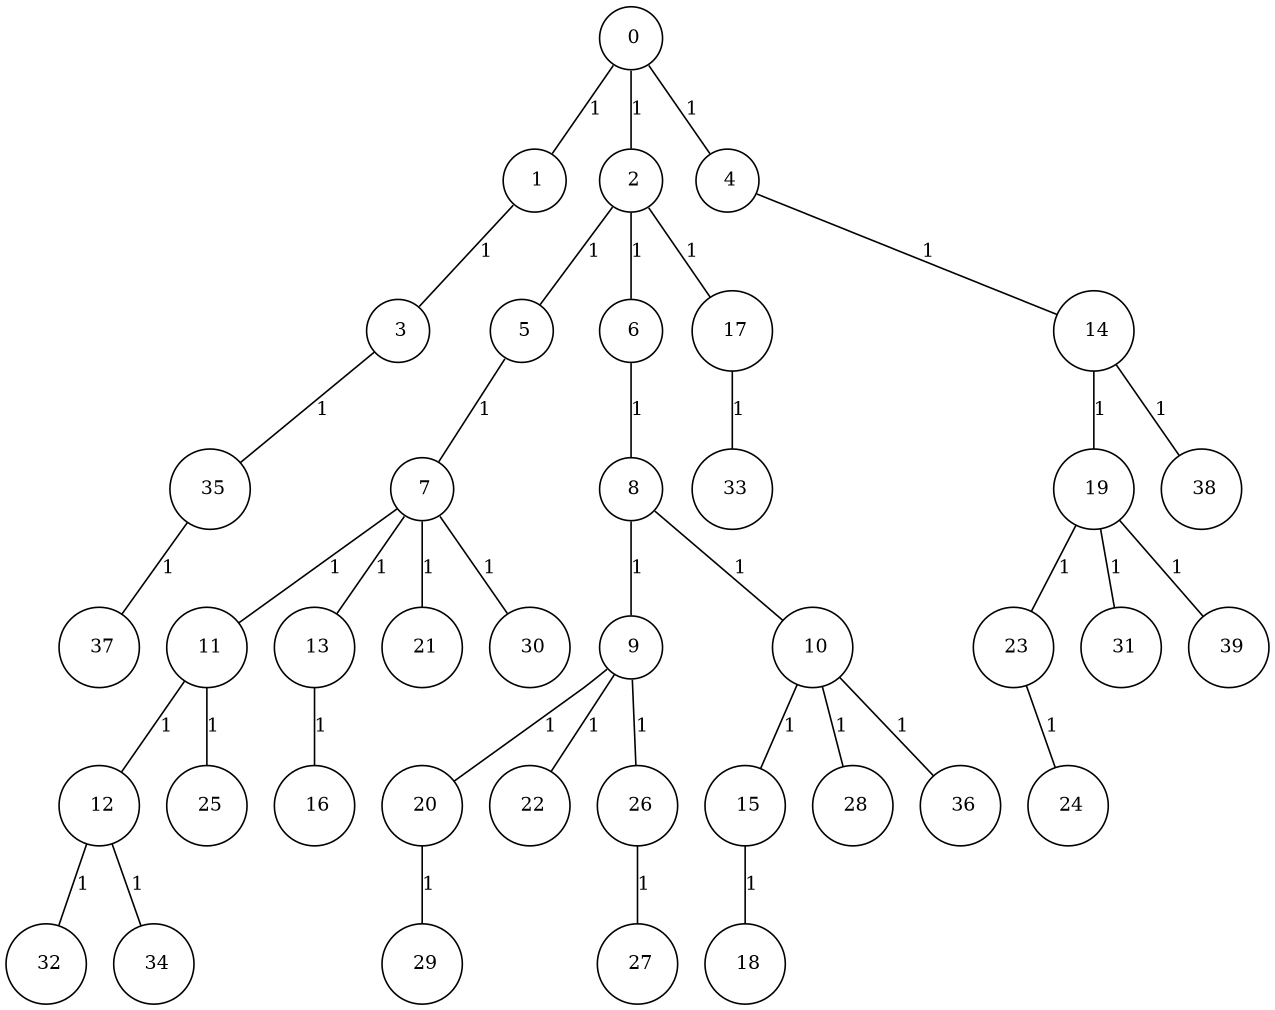 graph G {
size="8.5,11;"
ratio = "expand;"
fixedsize="true;"
overlap="scale;"
node[shape=circle,width=.12,hight=.12,fontsize=12]
edge[fontsize=12]

0[label=" 0" color=black, pos="2.4715786,2.9803764!"];
1[label=" 1" color=black, pos="1.781219,0.17062797!"];
2[label=" 2" color=black, pos="0.81943651,2.984264!"];
3[label=" 3" color=black, pos="0.63628203,1.9875922!"];
4[label=" 4" color=black, pos="0.73802329,2.5787739!"];
5[label=" 5" color=black, pos="1.2144617,1.725663!"];
6[label=" 6" color=black, pos="2.5717082,1.5495186!"];
7[label=" 7" color=black, pos="0.54230251,2.0587587!"];
8[label=" 8" color=black, pos="2.6222116,1.2215512!"];
9[label=" 9" color=black, pos="1.8290145,2.9258783!"];
10[label=" 10" color=black, pos="1.6496026,1.1859869!"];
11[label=" 11" color=black, pos="0.051207679,1.8638909!"];
12[label=" 12" color=black, pos="0.48797577,2.3245914!"];
13[label=" 13" color=black, pos="0.34235163,0.47380453!"];
14[label=" 14" color=black, pos="2.8656566,2.4793154!"];
15[label=" 15" color=black, pos="0.63781864,0.42184023!"];
16[label=" 16" color=black, pos="1.5772092,1.6634608!"];
17[label=" 17" color=black, pos="0.035570632,1.0546747!"];
18[label=" 18" color=black, pos="1.4994814,2.9710579!"];
19[label=" 19" color=black, pos="2.4142407,1.3399201!"];
20[label=" 20" color=black, pos="2.2776137,2.604654!"];
21[label=" 21" color=black, pos="1.7147659,2.5340252!"];
22[label=" 22" color=black, pos="1.1017816,1.9883816!"];
23[label=" 23" color=black, pos="2.5514147,1.9996305!"];
24[label=" 24" color=black, pos="1.0536133,1.5348476!"];
25[label=" 25" color=black, pos="1.2524304,2.7743572!"];
26[label=" 26" color=black, pos="2.8301838,1.3026009!"];
27[label=" 27" color=black, pos="1.580364,0.14664109!"];
28[label=" 28" color=black, pos="0.30703248,2.477943!"];
29[label=" 29" color=black, pos="2.8297535,2.6022208!"];
30[label=" 30" color=black, pos="2.0253088,1.6711354!"];
31[label=" 31" color=black, pos="1.0008242,0.70534742!"];
32[label=" 32" color=black, pos="0.33385715,2.1436214!"];
33[label=" 33" color=black, pos="0.82971722,2.3381993!"];
34[label=" 34" color=black, pos="0.66339365,0.90432566!"];
35[label=" 35" color=black, pos="0.28332125,1.1017353!"];
36[label=" 36" color=black, pos="2.8022618,2.6121521!"];
37[label=" 37" color=black, pos="1.5916466,1.5635505!"];
38[label=" 38" color=black, pos="2.8049752,2.1936789!"];
39[label=" 39" color=black, pos="2.9054518,1.8602369!"];
0--1[label="1"]
0--2[label="1"]
0--4[label="1"]
1--3[label="1"]
2--5[label="1"]
2--6[label="1"]
2--17[label="1"]
3--35[label="1"]
4--14[label="1"]
5--7[label="1"]
6--8[label="1"]
7--11[label="1"]
7--13[label="1"]
7--21[label="1"]
7--30[label="1"]
8--9[label="1"]
8--10[label="1"]
9--20[label="1"]
9--22[label="1"]
9--26[label="1"]
10--15[label="1"]
10--28[label="1"]
10--36[label="1"]
11--12[label="1"]
11--25[label="1"]
12--32[label="1"]
12--34[label="1"]
13--16[label="1"]
14--19[label="1"]
14--38[label="1"]
15--18[label="1"]
17--33[label="1"]
19--23[label="1"]
19--31[label="1"]
19--39[label="1"]
20--29[label="1"]
23--24[label="1"]
26--27[label="1"]
35--37[label="1"]

}
